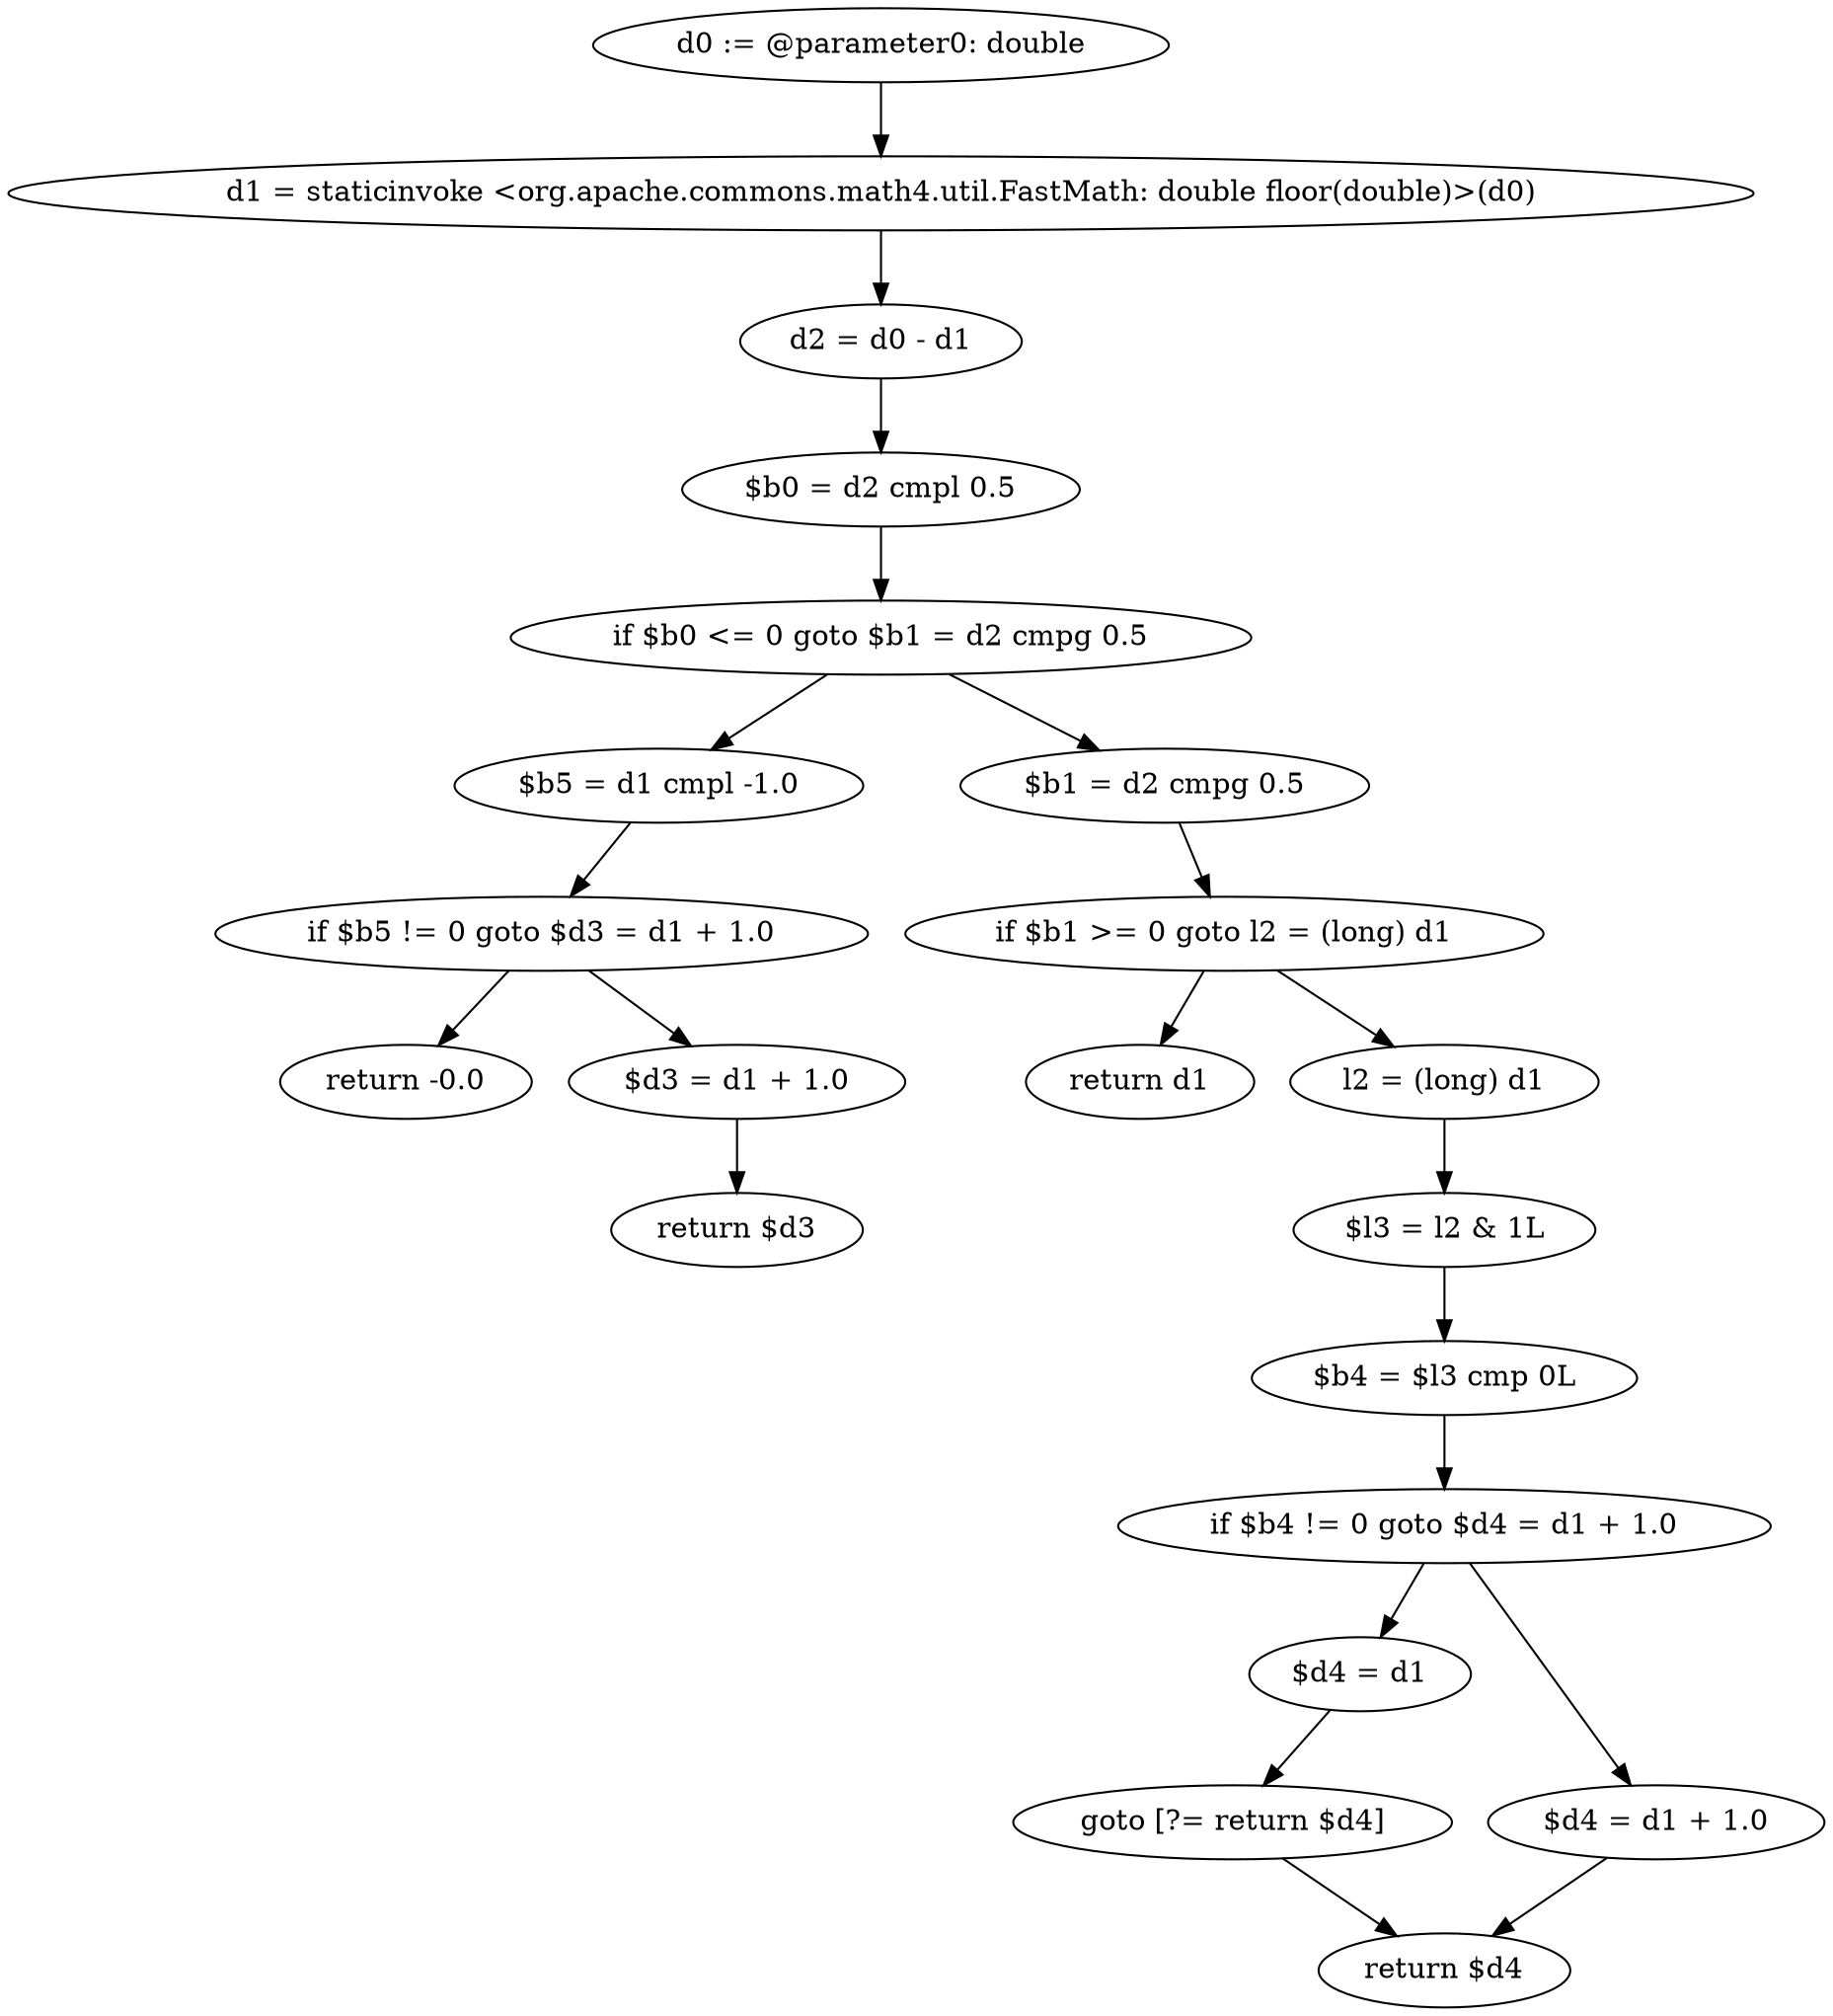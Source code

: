 digraph "unitGraph" {
    "d0 := @parameter0: double"
    "d1 = staticinvoke <org.apache.commons.math4.util.FastMath: double floor(double)>(d0)"
    "d2 = d0 - d1"
    "$b0 = d2 cmpl 0.5"
    "if $b0 <= 0 goto $b1 = d2 cmpg 0.5"
    "$b5 = d1 cmpl -1.0"
    "if $b5 != 0 goto $d3 = d1 + 1.0"
    "return -0.0"
    "$d3 = d1 + 1.0"
    "return $d3"
    "$b1 = d2 cmpg 0.5"
    "if $b1 >= 0 goto l2 = (long) d1"
    "return d1"
    "l2 = (long) d1"
    "$l3 = l2 & 1L"
    "$b4 = $l3 cmp 0L"
    "if $b4 != 0 goto $d4 = d1 + 1.0"
    "$d4 = d1"
    "goto [?= return $d4]"
    "$d4 = d1 + 1.0"
    "return $d4"
    "d0 := @parameter0: double"->"d1 = staticinvoke <org.apache.commons.math4.util.FastMath: double floor(double)>(d0)";
    "d1 = staticinvoke <org.apache.commons.math4.util.FastMath: double floor(double)>(d0)"->"d2 = d0 - d1";
    "d2 = d0 - d1"->"$b0 = d2 cmpl 0.5";
    "$b0 = d2 cmpl 0.5"->"if $b0 <= 0 goto $b1 = d2 cmpg 0.5";
    "if $b0 <= 0 goto $b1 = d2 cmpg 0.5"->"$b5 = d1 cmpl -1.0";
    "if $b0 <= 0 goto $b1 = d2 cmpg 0.5"->"$b1 = d2 cmpg 0.5";
    "$b5 = d1 cmpl -1.0"->"if $b5 != 0 goto $d3 = d1 + 1.0";
    "if $b5 != 0 goto $d3 = d1 + 1.0"->"return -0.0";
    "if $b5 != 0 goto $d3 = d1 + 1.0"->"$d3 = d1 + 1.0";
    "$d3 = d1 + 1.0"->"return $d3";
    "$b1 = d2 cmpg 0.5"->"if $b1 >= 0 goto l2 = (long) d1";
    "if $b1 >= 0 goto l2 = (long) d1"->"return d1";
    "if $b1 >= 0 goto l2 = (long) d1"->"l2 = (long) d1";
    "l2 = (long) d1"->"$l3 = l2 & 1L";
    "$l3 = l2 & 1L"->"$b4 = $l3 cmp 0L";
    "$b4 = $l3 cmp 0L"->"if $b4 != 0 goto $d4 = d1 + 1.0";
    "if $b4 != 0 goto $d4 = d1 + 1.0"->"$d4 = d1";
    "if $b4 != 0 goto $d4 = d1 + 1.0"->"$d4 = d1 + 1.0";
    "$d4 = d1"->"goto [?= return $d4]";
    "goto [?= return $d4]"->"return $d4";
    "$d4 = d1 + 1.0"->"return $d4";
}
